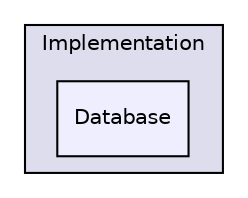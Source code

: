 digraph "D:/Work/Programmieren/Java/D-MARLA/Implementation/MARLA-Client/AgentProvider/src/AgentProvider/Implementation/Database" {
  compound=true
  node [ fontsize="10", fontname="Helvetica"];
  edge [ labelfontsize="10", labelfontname="Helvetica"];
  subgraph clusterdir_53795efd05e10d13a6beef1c5a41c4f7 {
    graph [ bgcolor="#ddddee", pencolor="black", label="Implementation" fontname="Helvetica", fontsize="10", URL="dir_53795efd05e10d13a6beef1c5a41c4f7.html"]
  dir_3e647cb75cd51f62ac4cb818cfc50c9a [shape=box, label="Database", style="filled", fillcolor="#eeeeff", pencolor="black", URL="dir_3e647cb75cd51f62ac4cb818cfc50c9a.html"];
  }
}
